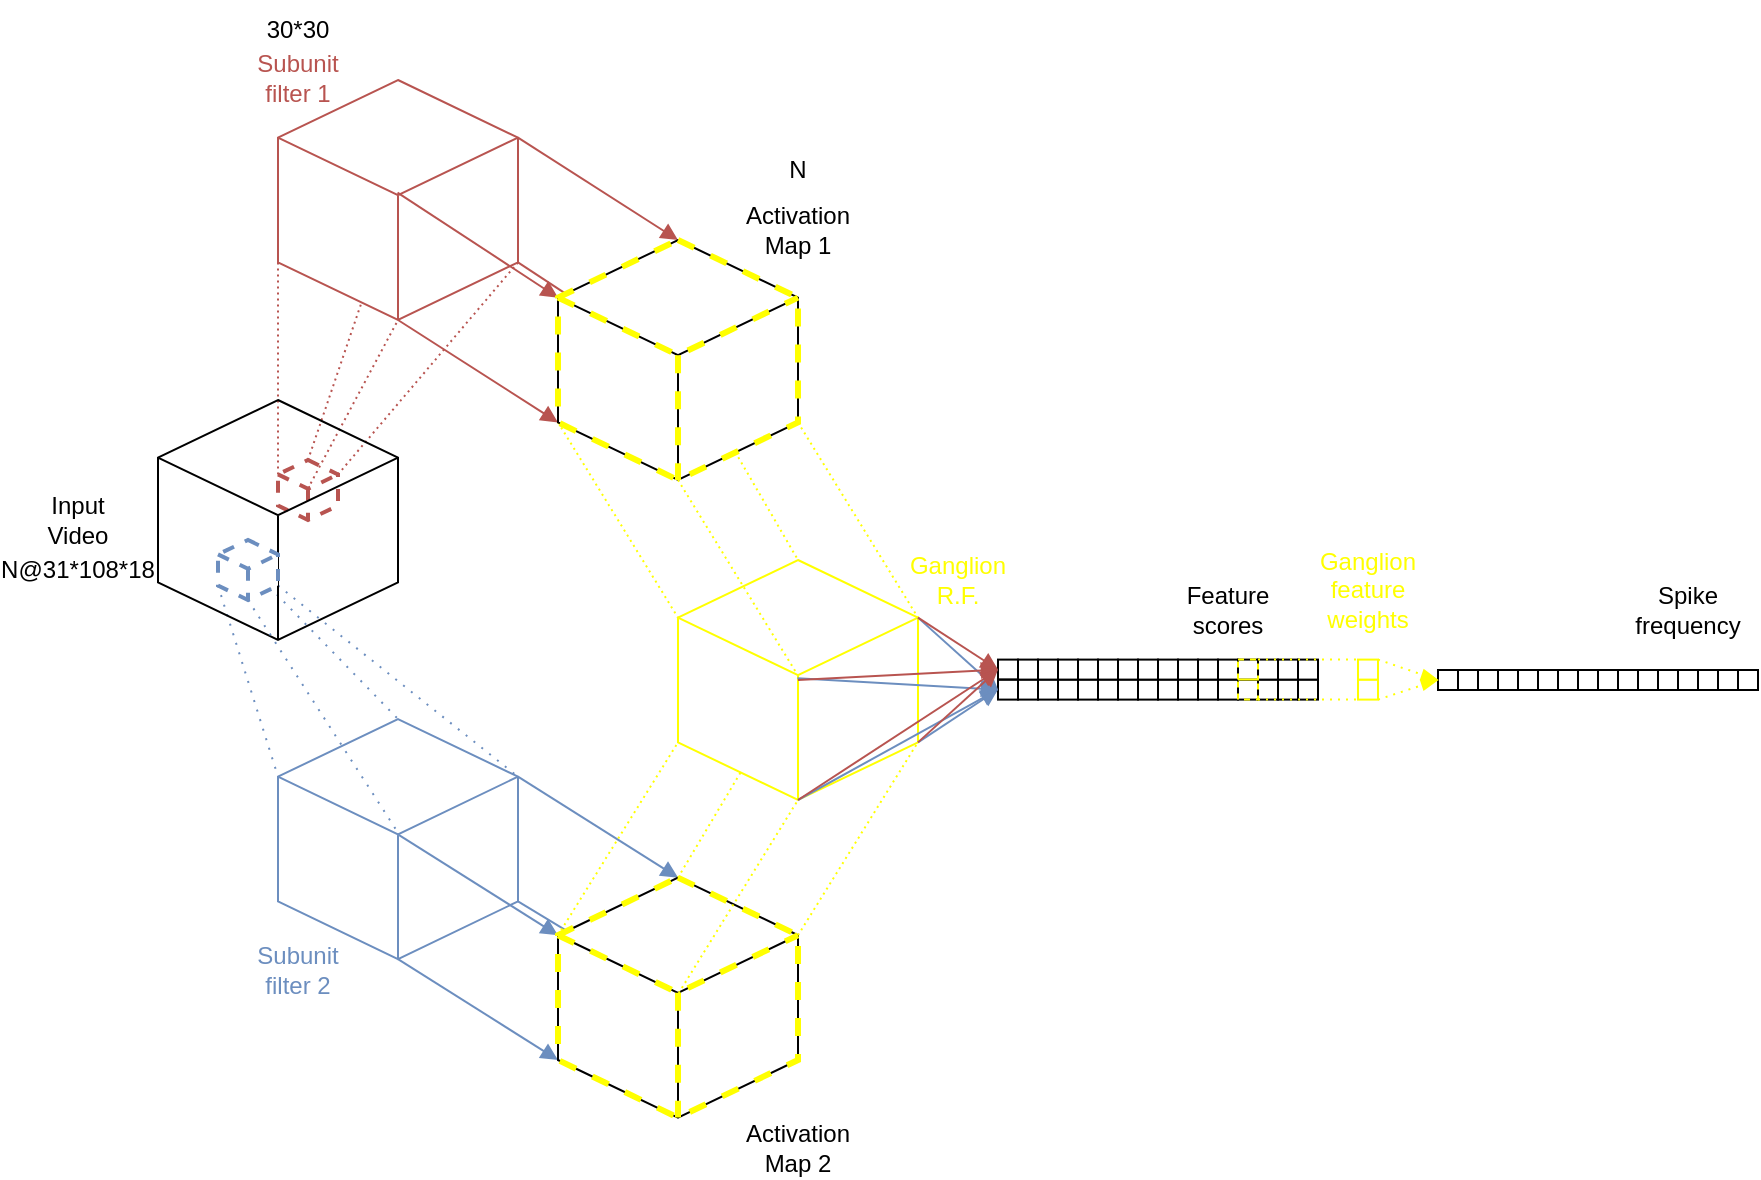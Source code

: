 <mxfile version="21.7.2" type="device">
  <diagram name="Page-1" id="P9_h08XneMgwSpBfJz6g">
    <mxGraphModel dx="650" dy="357" grid="1" gridSize="10" guides="1" tooltips="1" connect="1" arrows="1" fold="1" page="1" pageScale="2" pageWidth="850" pageHeight="1100" math="0" shadow="0">
      <root>
        <mxCell id="0" />
        <mxCell id="1" parent="0" />
        <mxCell id="sGS4nasx2kBWRTP7ISPX-44" style="rounded=0;orthogonalLoop=1;jettySize=auto;html=1;entryX=0;entryY=0;entryDx=0;entryDy=28.809;entryPerimeter=0;endArrow=none;endFill=0;dashed=1;dashPattern=1 4;fillColor=#dae8fc;strokeColor=#6c8ebf;exitX=0;exitY=0;exitDx=0;exitDy=22.798;exitPerimeter=0;" edge="1" parent="1" source="llZTtqRXWTdCPuyKn7po-6" target="llZTtqRXWTdCPuyKn7po-7">
          <mxGeometry relative="1" as="geometry">
            <mxPoint x="90" y="530" as="sourcePoint" />
          </mxGeometry>
        </mxCell>
        <mxCell id="sGS4nasx2kBWRTP7ISPX-45" style="rounded=0;orthogonalLoop=1;jettySize=auto;html=1;entryX=0;entryY=0;entryDx=120;entryDy=28.809;entryPerimeter=0;exitX=0;exitY=0;exitDx=30.0;exitDy=22.798;exitPerimeter=0;endArrow=none;endFill=0;dashed=1;dashPattern=1 4;fillColor=#dae8fc;strokeColor=#6c8ebf;" edge="1" parent="1" source="llZTtqRXWTdCPuyKn7po-6" target="llZTtqRXWTdCPuyKn7po-7">
          <mxGeometry relative="1" as="geometry">
            <mxPoint x="135" y="450" as="sourcePoint" />
            <mxPoint x="260" y="516" as="targetPoint" />
          </mxGeometry>
        </mxCell>
        <mxCell id="sGS4nasx2kBWRTP7ISPX-46" style="rounded=0;orthogonalLoop=1;jettySize=auto;html=1;entryX=0.5;entryY=0;entryDx=0;entryDy=0;entryPerimeter=0;exitX=0.516;exitY=0.431;exitDx=0;exitDy=0;exitPerimeter=0;endArrow=none;endFill=0;dashed=1;dashPattern=1 4;fillColor=#dae8fc;strokeColor=#6c8ebf;" edge="1" parent="1" source="llZTtqRXWTdCPuyKn7po-6" target="llZTtqRXWTdCPuyKn7po-7">
          <mxGeometry relative="1" as="geometry">
            <mxPoint x="130" y="450" as="sourcePoint" />
            <mxPoint x="210" y="490" as="targetPoint" />
          </mxGeometry>
        </mxCell>
        <mxCell id="sGS4nasx2kBWRTP7ISPX-39" style="rounded=0;orthogonalLoop=1;jettySize=auto;html=1;entryX=0.501;entryY=0.477;entryDx=0;entryDy=0;entryPerimeter=0;exitX=0.5;exitY=0;exitDx=0;exitDy=0;exitPerimeter=0;strokeColor=#b85450;shadow=0;endArrow=none;endFill=0;strokeWidth=1;fillColor=#f8cecc;dashed=1;dashPattern=1 2;" edge="1" parent="1" source="llZTtqRXWTdCPuyKn7po-4" target="llZTtqRXWTdCPuyKn7po-5">
          <mxGeometry relative="1" as="geometry" />
        </mxCell>
        <mxCell id="llZTtqRXWTdCPuyKn7po-4" value="" style="html=1;whiteSpace=wrap;shape=isoCube2;backgroundOutline=1;isoAngle=15;fillColor=none;strokeColor=#b85450;dashed=1;strokeWidth=2;" parent="1" vertex="1">
          <mxGeometry x="140" y="390" width="30" height="30" as="geometry" />
        </mxCell>
        <mxCell id="sGS4nasx2kBWRTP7ISPX-41" style="rounded=0;orthogonalLoop=1;jettySize=auto;html=1;entryX=0;entryY=0;entryDx=120;entryDy=91.191;entryPerimeter=0;exitX=0;exitY=0;exitDx=30;exitDy=7.202;exitPerimeter=0;strokeColor=#b85450;shadow=0;endArrow=none;endFill=0;strokeWidth=1;fillColor=#f8cecc;dashed=1;dashPattern=1 2;" edge="1" parent="1" source="llZTtqRXWTdCPuyKn7po-4" target="llZTtqRXWTdCPuyKn7po-5">
          <mxGeometry relative="1" as="geometry">
            <mxPoint x="230" y="400" as="sourcePoint" />
            <mxPoint x="410" y="327" as="targetPoint" />
          </mxGeometry>
        </mxCell>
        <mxCell id="sGS4nasx2kBWRTP7ISPX-42" style="rounded=0;orthogonalLoop=1;jettySize=auto;html=1;strokeColor=#b85450;shadow=0;endArrow=none;endFill=0;strokeWidth=1;fillColor=#f8cecc;dashed=1;dashPattern=1 2;entryX=0;entryY=0;entryDx=0;entryDy=91.191;entryPerimeter=0;exitX=0;exitY=0;exitDx=0;exitDy=7.202;exitPerimeter=0;" edge="1" parent="1" source="llZTtqRXWTdCPuyKn7po-4" target="llZTtqRXWTdCPuyKn7po-5">
          <mxGeometry relative="1" as="geometry">
            <mxPoint x="215" y="420" as="sourcePoint" />
            <mxPoint x="220" y="270" as="targetPoint" />
          </mxGeometry>
        </mxCell>
        <mxCell id="sGS4nasx2kBWRTP7ISPX-43" style="rounded=0;orthogonalLoop=1;jettySize=auto;html=1;entryX=0.5;entryY=1;entryDx=0;entryDy=0;entryPerimeter=0;strokeColor=#b85450;shadow=0;endArrow=none;endFill=0;exitX=0.497;exitY=0.479;exitDx=0;exitDy=0;exitPerimeter=0;strokeWidth=1;fillColor=#f8cecc;dashed=1;dashPattern=1 2;" edge="1" parent="1" source="llZTtqRXWTdCPuyKn7po-4" target="llZTtqRXWTdCPuyKn7po-5">
          <mxGeometry relative="1" as="geometry">
            <mxPoint x="225" y="410" as="sourcePoint" />
            <mxPoint x="370" y="390" as="targetPoint" />
          </mxGeometry>
        </mxCell>
        <mxCell id="llZTtqRXWTdCPuyKn7po-5" value="" style="html=1;whiteSpace=wrap;shape=isoCube2;backgroundOutline=1;isoAngle=15;fillColor=default;strokeColor=#B85450;" parent="1" vertex="1">
          <mxGeometry x="140" y="200" width="120" height="120" as="geometry" />
        </mxCell>
        <mxCell id="llZTtqRXWTdCPuyKn7po-7" value="" style="html=1;whiteSpace=wrap;shape=isoCube2;backgroundOutline=1;isoAngle=15;fillColor=default;strokeColor=#6C8EBF;" parent="1" vertex="1">
          <mxGeometry x="140" y="519.52" width="120" height="120" as="geometry" />
        </mxCell>
        <mxCell id="sGS4nasx2kBWRTP7ISPX-48" style="rounded=0;orthogonalLoop=1;jettySize=auto;html=1;entryX=0;entryY=0;entryDx=0;entryDy=91.191;entryPerimeter=0;exitX=0.5;exitY=1;exitDx=0;exitDy=0;exitPerimeter=0;strokeColor=#b85450;shadow=0;endArrow=block;endFill=1;strokeWidth=1;fillColor=#f8cecc;" edge="1" parent="1" source="llZTtqRXWTdCPuyKn7po-5" target="llZTtqRXWTdCPuyKn7po-8">
          <mxGeometry relative="1" as="geometry">
            <mxPoint x="240" y="403" as="sourcePoint" />
            <mxPoint x="371" y="321" as="targetPoint" />
          </mxGeometry>
        </mxCell>
        <mxCell id="sGS4nasx2kBWRTP7ISPX-49" style="rounded=0;orthogonalLoop=1;jettySize=auto;html=1;entryX=0.499;entryY=0.53;entryDx=0;entryDy=0;entryPerimeter=0;exitX=0;exitY=0;exitDx=120;exitDy=91.191;exitPerimeter=0;strokeColor=#b85450;shadow=0;endArrow=block;endFill=1;strokeWidth=1;fillColor=#f8cecc;" edge="1" parent="1" source="llZTtqRXWTdCPuyKn7po-5" target="llZTtqRXWTdCPuyKn7po-8">
          <mxGeometry relative="1" as="geometry">
            <mxPoint x="370" y="360" as="sourcePoint" />
            <mxPoint x="440" y="396" as="targetPoint" />
          </mxGeometry>
        </mxCell>
        <mxCell id="sGS4nasx2kBWRTP7ISPX-50" style="rounded=0;orthogonalLoop=1;jettySize=auto;html=1;entryX=0;entryY=0;entryDx=0;entryDy=28.809;entryPerimeter=0;exitX=0.498;exitY=0.469;exitDx=0;exitDy=0;exitPerimeter=0;strokeColor=#b85450;shadow=0;endArrow=block;endFill=1;strokeWidth=1;fillColor=#f8cecc;" edge="1" parent="1" source="llZTtqRXWTdCPuyKn7po-5" target="llZTtqRXWTdCPuyKn7po-8">
          <mxGeometry relative="1" as="geometry">
            <mxPoint x="370" y="360" as="sourcePoint" />
            <mxPoint x="440" y="396" as="targetPoint" />
          </mxGeometry>
        </mxCell>
        <mxCell id="sGS4nasx2kBWRTP7ISPX-51" style="rounded=0;orthogonalLoop=1;jettySize=auto;html=1;entryX=0.5;entryY=0;entryDx=0;entryDy=0;entryPerimeter=0;exitX=0;exitY=0;exitDx=120;exitDy=28.809;exitPerimeter=0;strokeColor=#b85450;shadow=0;endArrow=block;endFill=1;strokeWidth=1;fillColor=#f8cecc;" edge="1" parent="1" source="llZTtqRXWTdCPuyKn7po-5" target="llZTtqRXWTdCPuyKn7po-8">
          <mxGeometry relative="1" as="geometry">
            <mxPoint x="370" y="307" as="sourcePoint" />
            <mxPoint x="440" y="344" as="targetPoint" />
          </mxGeometry>
        </mxCell>
        <mxCell id="sGS4nasx2kBWRTP7ISPX-52" style="rounded=0;orthogonalLoop=1;jettySize=auto;html=1;entryX=0;entryY=0;entryDx=0;entryDy=91.191;entryPerimeter=0;exitX=0.5;exitY=1;exitDx=0;exitDy=0;exitPerimeter=0;strokeColor=#6c8ebf;shadow=0;endArrow=block;endFill=1;strokeWidth=1;fillColor=#dae8fc;" edge="1" parent="1" source="llZTtqRXWTdCPuyKn7po-7" target="llZTtqRXWTdCPuyKn7po-9">
          <mxGeometry relative="1" as="geometry">
            <mxPoint x="360" y="536" as="sourcePoint" />
            <mxPoint x="430" y="572" as="targetPoint" />
          </mxGeometry>
        </mxCell>
        <mxCell id="sGS4nasx2kBWRTP7ISPX-53" style="rounded=0;orthogonalLoop=1;jettySize=auto;html=1;exitX=0;exitY=0;exitDx=120;exitDy=91.191;exitPerimeter=0;strokeColor=#6c8ebf;shadow=0;endArrow=block;endFill=1;strokeWidth=1;fillColor=#dae8fc;entryX=0.513;entryY=0.51;entryDx=0;entryDy=0;entryPerimeter=0;" edge="1" parent="1" source="llZTtqRXWTdCPuyKn7po-7" target="llZTtqRXWTdCPuyKn7po-9">
          <mxGeometry relative="1" as="geometry">
            <mxPoint x="410" y="512" as="sourcePoint" />
            <mxPoint x="480" y="560" as="targetPoint" />
          </mxGeometry>
        </mxCell>
        <mxCell id="sGS4nasx2kBWRTP7ISPX-54" style="rounded=0;orthogonalLoop=1;jettySize=auto;html=1;entryX=0;entryY=0;entryDx=0;entryDy=28.809;entryPerimeter=0;exitX=0.503;exitY=0.483;exitDx=0;exitDy=0;exitPerimeter=0;strokeColor=#6c8ebf;shadow=0;endArrow=block;endFill=1;strokeWidth=1;fillColor=#dae8fc;" edge="1" parent="1" source="llZTtqRXWTdCPuyKn7po-7" target="llZTtqRXWTdCPuyKn7po-9">
          <mxGeometry relative="1" as="geometry">
            <mxPoint x="360" y="483" as="sourcePoint" />
            <mxPoint x="430" y="520" as="targetPoint" />
          </mxGeometry>
        </mxCell>
        <mxCell id="sGS4nasx2kBWRTP7ISPX-55" style="rounded=0;orthogonalLoop=1;jettySize=auto;html=1;entryX=0.5;entryY=0;entryDx=0;entryDy=0;entryPerimeter=0;exitX=0;exitY=0;exitDx=120;exitDy=28.809;exitPerimeter=0;strokeColor=#6c8ebf;shadow=0;endArrow=block;endFill=1;strokeWidth=1;fillColor=#dae8fc;" edge="1" parent="1" source="llZTtqRXWTdCPuyKn7po-7" target="llZTtqRXWTdCPuyKn7po-9">
          <mxGeometry relative="1" as="geometry">
            <mxPoint x="410" y="460" as="sourcePoint" />
            <mxPoint x="480" y="496" as="targetPoint" />
          </mxGeometry>
        </mxCell>
        <mxCell id="llZTtqRXWTdCPuyKn7po-9" value="" style="html=1;whiteSpace=wrap;shape=isoCube2;backgroundOutline=1;isoAngle=15;fillColor=default;" parent="1" vertex="1">
          <mxGeometry x="280" y="598.81" width="120" height="120" as="geometry" />
        </mxCell>
        <mxCell id="sGS4nasx2kBWRTP7ISPX-57" value="" style="html=1;whiteSpace=wrap;shape=isoCube2;backgroundOutline=1;isoAngle=15;fillColor=none;strokeColor=#FFFF00;dashed=1;strokeWidth=3;" vertex="1" parent="1">
          <mxGeometry x="280" y="598.81" width="120" height="120" as="geometry" />
        </mxCell>
        <mxCell id="sGS4nasx2kBWRTP7ISPX-58" style="rounded=0;orthogonalLoop=1;jettySize=auto;html=1;entryX=0.5;entryY=0.483;entryDx=0;entryDy=0;entryPerimeter=0;exitX=0.5;exitY=0;exitDx=0;exitDy=0;exitPerimeter=0;strokeColor=#FFFF00;shadow=0;endArrow=none;endFill=0;strokeWidth=1;fillColor=#fff2cc;dashed=1;dashPattern=1 2;" edge="1" parent="1" source="sGS4nasx2kBWRTP7ISPX-57" target="llZTtqRXWTdCPuyKn7po-10">
          <mxGeometry relative="1" as="geometry">
            <mxPoint x="570" y="586" as="sourcePoint" />
            <mxPoint x="640" y="632" as="targetPoint" />
          </mxGeometry>
        </mxCell>
        <mxCell id="sGS4nasx2kBWRTP7ISPX-59" style="rounded=0;orthogonalLoop=1;jettySize=auto;html=1;exitX=0;exitY=0;exitDx=120;exitDy=28.809;exitPerimeter=0;strokeColor=#FFFF00;shadow=0;endArrow=none;endFill=0;strokeWidth=1;fillColor=#fff2cc;dashed=1;dashPattern=1 2;entryX=1.006;entryY=0.749;entryDx=0;entryDy=0;entryPerimeter=0;" edge="1" parent="1" source="sGS4nasx2kBWRTP7ISPX-57" target="llZTtqRXWTdCPuyKn7po-10">
          <mxGeometry relative="1" as="geometry">
            <mxPoint x="620" y="562" as="sourcePoint" />
            <mxPoint x="690" y="606" as="targetPoint" />
          </mxGeometry>
        </mxCell>
        <mxCell id="sGS4nasx2kBWRTP7ISPX-60" style="rounded=0;orthogonalLoop=1;jettySize=auto;html=1;entryX=0.5;entryY=1;entryDx=0;entryDy=0;entryPerimeter=0;exitX=0.503;exitY=0.481;exitDx=0;exitDy=0;exitPerimeter=0;strokeColor=#FFFF00;shadow=0;endArrow=none;endFill=0;strokeWidth=1;fillColor=#fff2cc;dashed=1;dashPattern=1 2;" edge="1" parent="1" source="sGS4nasx2kBWRTP7ISPX-57" target="llZTtqRXWTdCPuyKn7po-10">
          <mxGeometry relative="1" as="geometry">
            <mxPoint x="570" y="534" as="sourcePoint" />
            <mxPoint x="640" y="580" as="targetPoint" />
          </mxGeometry>
        </mxCell>
        <mxCell id="sGS4nasx2kBWRTP7ISPX-61" style="rounded=0;orthogonalLoop=1;jettySize=auto;html=1;entryX=0;entryY=0;entryDx=0;entryDy=91.191;entryPerimeter=0;exitX=0;exitY=0;exitDx=0;exitDy=28.809;exitPerimeter=0;strokeColor=#FFFF00;shadow=0;endArrow=none;endFill=0;strokeWidth=1;fillColor=#fff2cc;dashed=1;dashPattern=1 2;" edge="1" parent="1" source="sGS4nasx2kBWRTP7ISPX-57" target="llZTtqRXWTdCPuyKn7po-10">
          <mxGeometry relative="1" as="geometry">
            <mxPoint x="530" y="548.33" as="sourcePoint" />
            <mxPoint x="340" y="570.001" as="targetPoint" />
          </mxGeometry>
        </mxCell>
        <mxCell id="sGS4nasx2kBWRTP7ISPX-63" style="rounded=0;orthogonalLoop=1;jettySize=auto;html=1;exitX=0;exitY=0;exitDx=0;exitDy=91.191;exitPerimeter=0;strokeColor=#FFFF00;shadow=0;endArrow=none;endFill=0;strokeWidth=1;fillColor=#fff2cc;dashed=1;dashPattern=1 2;entryX=0;entryY=0;entryDx=0;entryDy=28.809;entryPerimeter=0;" edge="1" parent="1" source="sGS4nasx2kBWRTP7ISPX-56" target="llZTtqRXWTdCPuyKn7po-10">
          <mxGeometry relative="1" as="geometry">
            <mxPoint x="490" y="574" as="sourcePoint" />
            <mxPoint x="610" y="530" as="targetPoint" />
          </mxGeometry>
        </mxCell>
        <mxCell id="sGS4nasx2kBWRTP7ISPX-69" style="rounded=0;orthogonalLoop=1;jettySize=auto;html=1;exitX=0.5;exitY=0.473;exitDx=0;exitDy=0;exitPerimeter=0;strokeColor=#FFFF00;shadow=0;endArrow=none;endFill=0;strokeWidth=1;fillColor=#fff2cc;dashed=1;dashPattern=1 2;entryX=0.5;entryY=0;entryDx=0;entryDy=0;entryPerimeter=0;" edge="1" parent="1" source="sGS4nasx2kBWRTP7ISPX-56" target="llZTtqRXWTdCPuyKn7po-10">
          <mxGeometry relative="1" as="geometry">
            <mxPoint x="350" y="318" as="sourcePoint" />
            <mxPoint x="400" y="400" as="targetPoint" />
          </mxGeometry>
        </mxCell>
        <mxCell id="sGS4nasx2kBWRTP7ISPX-70" style="rounded=0;orthogonalLoop=1;jettySize=auto;html=1;exitX=0;exitY=0;exitDx=120;exitDy=91.191;exitPerimeter=0;strokeColor=#FFFF00;shadow=0;endArrow=none;endFill=0;strokeWidth=1;fillColor=#fff2cc;dashed=1;dashPattern=1 2;entryX=0;entryY=0;entryDx=120.0;entryDy=28.809;entryPerimeter=0;" edge="1" parent="1" source="sGS4nasx2kBWRTP7ISPX-56" target="llZTtqRXWTdCPuyKn7po-10">
          <mxGeometry relative="1" as="geometry">
            <mxPoint x="480" y="334" as="sourcePoint" />
            <mxPoint x="610" y="530" as="targetPoint" />
            <Array as="points" />
          </mxGeometry>
        </mxCell>
        <mxCell id="sGS4nasx2kBWRTP7ISPX-79" value="" style="whiteSpace=wrap;html=1;aspect=fixed;fillColor=none;" vertex="1" parent="1">
          <mxGeometry x="500" y="499.8" width="10" height="10" as="geometry" />
        </mxCell>
        <mxCell id="sGS4nasx2kBWRTP7ISPX-80" value="" style="whiteSpace=wrap;html=1;aspect=fixed;" vertex="1" parent="1">
          <mxGeometry x="510" y="499.8" width="10" height="10" as="geometry" />
        </mxCell>
        <mxCell id="sGS4nasx2kBWRTP7ISPX-81" value="" style="whiteSpace=wrap;html=1;aspect=fixed;" vertex="1" parent="1">
          <mxGeometry x="520" y="499.8" width="10" height="10" as="geometry" />
        </mxCell>
        <mxCell id="sGS4nasx2kBWRTP7ISPX-82" value="" style="whiteSpace=wrap;html=1;aspect=fixed;" vertex="1" parent="1">
          <mxGeometry x="530" y="499.8" width="10" height="10" as="geometry" />
        </mxCell>
        <mxCell id="sGS4nasx2kBWRTP7ISPX-83" value="" style="whiteSpace=wrap;html=1;aspect=fixed;" vertex="1" parent="1">
          <mxGeometry x="540" y="499.8" width="10" height="10" as="geometry" />
        </mxCell>
        <mxCell id="sGS4nasx2kBWRTP7ISPX-84" value="" style="whiteSpace=wrap;html=1;aspect=fixed;" vertex="1" parent="1">
          <mxGeometry x="550" y="499.8" width="10" height="10" as="geometry" />
        </mxCell>
        <mxCell id="sGS4nasx2kBWRTP7ISPX-85" value="" style="whiteSpace=wrap;html=1;aspect=fixed;" vertex="1" parent="1">
          <mxGeometry x="560" y="499.8" width="10" height="10" as="geometry" />
        </mxCell>
        <mxCell id="sGS4nasx2kBWRTP7ISPX-86" value="" style="whiteSpace=wrap;html=1;aspect=fixed;" vertex="1" parent="1">
          <mxGeometry x="570" y="499.8" width="10" height="10" as="geometry" />
        </mxCell>
        <mxCell id="sGS4nasx2kBWRTP7ISPX-87" value="" style="whiteSpace=wrap;html=1;aspect=fixed;" vertex="1" parent="1">
          <mxGeometry x="580" y="499.8" width="10" height="10" as="geometry" />
        </mxCell>
        <mxCell id="sGS4nasx2kBWRTP7ISPX-88" value="" style="whiteSpace=wrap;html=1;aspect=fixed;" vertex="1" parent="1">
          <mxGeometry x="590" y="499.8" width="10" height="10" as="geometry" />
        </mxCell>
        <mxCell id="sGS4nasx2kBWRTP7ISPX-89" value="" style="whiteSpace=wrap;html=1;aspect=fixed;" vertex="1" parent="1">
          <mxGeometry x="600" y="499.8" width="10" height="10" as="geometry" />
        </mxCell>
        <mxCell id="sGS4nasx2kBWRTP7ISPX-90" value="" style="whiteSpace=wrap;html=1;aspect=fixed;" vertex="1" parent="1">
          <mxGeometry x="610" y="499.8" width="10" height="10" as="geometry" />
        </mxCell>
        <mxCell id="sGS4nasx2kBWRTP7ISPX-91" value="" style="whiteSpace=wrap;html=1;aspect=fixed;" vertex="1" parent="1">
          <mxGeometry x="620" y="499.8" width="10" height="10" as="geometry" />
        </mxCell>
        <mxCell id="sGS4nasx2kBWRTP7ISPX-92" value="" style="whiteSpace=wrap;html=1;aspect=fixed;" vertex="1" parent="1">
          <mxGeometry x="630" y="499.8" width="10" height="10" as="geometry" />
        </mxCell>
        <mxCell id="sGS4nasx2kBWRTP7ISPX-93" value="" style="whiteSpace=wrap;html=1;aspect=fixed;" vertex="1" parent="1">
          <mxGeometry x="640" y="499.8" width="10" height="10" as="geometry" />
        </mxCell>
        <mxCell id="sGS4nasx2kBWRTP7ISPX-94" value="" style="whiteSpace=wrap;html=1;aspect=fixed;" vertex="1" parent="1">
          <mxGeometry x="650" y="499.8" width="10" height="10" as="geometry" />
        </mxCell>
        <mxCell id="sGS4nasx2kBWRTP7ISPX-95" value="" style="whiteSpace=wrap;html=1;aspect=fixed;fillColor=none;" vertex="1" parent="1">
          <mxGeometry x="500" y="489.8" width="10" height="10" as="geometry" />
        </mxCell>
        <mxCell id="sGS4nasx2kBWRTP7ISPX-96" value="" style="whiteSpace=wrap;html=1;aspect=fixed;" vertex="1" parent="1">
          <mxGeometry x="510" y="489.8" width="10" height="10" as="geometry" />
        </mxCell>
        <mxCell id="sGS4nasx2kBWRTP7ISPX-97" value="" style="whiteSpace=wrap;html=1;aspect=fixed;" vertex="1" parent="1">
          <mxGeometry x="520" y="489.8" width="10" height="10" as="geometry" />
        </mxCell>
        <mxCell id="sGS4nasx2kBWRTP7ISPX-98" value="" style="whiteSpace=wrap;html=1;aspect=fixed;" vertex="1" parent="1">
          <mxGeometry x="530" y="489.8" width="10" height="10" as="geometry" />
        </mxCell>
        <mxCell id="sGS4nasx2kBWRTP7ISPX-99" value="" style="whiteSpace=wrap;html=1;aspect=fixed;" vertex="1" parent="1">
          <mxGeometry x="540" y="489.8" width="10" height="10" as="geometry" />
        </mxCell>
        <mxCell id="sGS4nasx2kBWRTP7ISPX-100" value="" style="whiteSpace=wrap;html=1;aspect=fixed;" vertex="1" parent="1">
          <mxGeometry x="550" y="489.8" width="10" height="10" as="geometry" />
        </mxCell>
        <mxCell id="sGS4nasx2kBWRTP7ISPX-101" value="" style="whiteSpace=wrap;html=1;aspect=fixed;" vertex="1" parent="1">
          <mxGeometry x="560" y="489.8" width="10" height="10" as="geometry" />
        </mxCell>
        <mxCell id="sGS4nasx2kBWRTP7ISPX-102" value="" style="whiteSpace=wrap;html=1;aspect=fixed;" vertex="1" parent="1">
          <mxGeometry x="570" y="489.8" width="10" height="10" as="geometry" />
        </mxCell>
        <mxCell id="sGS4nasx2kBWRTP7ISPX-103" value="" style="whiteSpace=wrap;html=1;aspect=fixed;" vertex="1" parent="1">
          <mxGeometry x="580" y="489.8" width="10" height="10" as="geometry" />
        </mxCell>
        <mxCell id="sGS4nasx2kBWRTP7ISPX-104" value="" style="whiteSpace=wrap;html=1;aspect=fixed;" vertex="1" parent="1">
          <mxGeometry x="590" y="489.8" width="10" height="10" as="geometry" />
        </mxCell>
        <mxCell id="sGS4nasx2kBWRTP7ISPX-105" value="" style="whiteSpace=wrap;html=1;aspect=fixed;" vertex="1" parent="1">
          <mxGeometry x="600" y="489.8" width="10" height="10" as="geometry" />
        </mxCell>
        <mxCell id="sGS4nasx2kBWRTP7ISPX-106" value="" style="whiteSpace=wrap;html=1;aspect=fixed;" vertex="1" parent="1">
          <mxGeometry x="610" y="489.8" width="10" height="10" as="geometry" />
        </mxCell>
        <mxCell id="sGS4nasx2kBWRTP7ISPX-107" value="" style="whiteSpace=wrap;html=1;aspect=fixed;" vertex="1" parent="1">
          <mxGeometry x="620" y="489.8" width="10" height="10" as="geometry" />
        </mxCell>
        <mxCell id="sGS4nasx2kBWRTP7ISPX-108" value="" style="whiteSpace=wrap;html=1;aspect=fixed;" vertex="1" parent="1">
          <mxGeometry x="630" y="489.8" width="10" height="10" as="geometry" />
        </mxCell>
        <mxCell id="sGS4nasx2kBWRTP7ISPX-109" value="" style="whiteSpace=wrap;html=1;aspect=fixed;" vertex="1" parent="1">
          <mxGeometry x="640" y="489.8" width="10" height="10" as="geometry" />
        </mxCell>
        <mxCell id="sGS4nasx2kBWRTP7ISPX-110" value="" style="whiteSpace=wrap;html=1;aspect=fixed;" vertex="1" parent="1">
          <mxGeometry x="650" y="489.8" width="10" height="10" as="geometry" />
        </mxCell>
        <mxCell id="sGS4nasx2kBWRTP7ISPX-136" style="edgeStyle=orthogonalEdgeStyle;rounded=0;orthogonalLoop=1;jettySize=auto;html=1;exitX=0.5;exitY=0;exitDx=0;exitDy=0;entryX=0.5;entryY=1;entryDx=0;entryDy=0;" edge="1" parent="1" source="sGS4nasx2kBWRTP7ISPX-111" target="sGS4nasx2kBWRTP7ISPX-112">
          <mxGeometry relative="1" as="geometry" />
        </mxCell>
        <mxCell id="sGS4nasx2kBWRTP7ISPX-111" value="" style="whiteSpace=wrap;html=1;aspect=fixed;fillColor=#FFFFFF;strokeColor=#FFFF00;" vertex="1" parent="1">
          <mxGeometry x="680" y="499.8" width="10" height="10" as="geometry" />
        </mxCell>
        <mxCell id="sGS4nasx2kBWRTP7ISPX-112" value="" style="whiteSpace=wrap;html=1;aspect=fixed;fillColor=#FFFFFF;strokeColor=#FFFF00;" vertex="1" parent="1">
          <mxGeometry x="680" y="489.8" width="10" height="10" as="geometry" />
        </mxCell>
        <mxCell id="sGS4nasx2kBWRTP7ISPX-113" value="" style="whiteSpace=wrap;html=1;aspect=fixed;fillColor=none;strokeColor=#FFFF00;dashed=1;" vertex="1" parent="1">
          <mxGeometry x="620" y="499.8" width="10" height="10" as="geometry" />
        </mxCell>
        <mxCell id="sGS4nasx2kBWRTP7ISPX-114" value="" style="whiteSpace=wrap;html=1;aspect=fixed;fillColor=none;strokeColor=#FFFF00;dashed=1;" vertex="1" parent="1">
          <mxGeometry x="620" y="489.8" width="10" height="10" as="geometry" />
        </mxCell>
        <mxCell id="sGS4nasx2kBWRTP7ISPX-115" value="" style="endArrow=none;dashed=1;html=1;dashPattern=1 3;strokeWidth=1;rounded=0;exitX=1;exitY=1;exitDx=0;exitDy=0;entryX=0;entryY=1;entryDx=0;entryDy=0;fillColor=#fff2cc;strokeColor=#FFFF00;" edge="1" parent="1" source="sGS4nasx2kBWRTP7ISPX-113" target="sGS4nasx2kBWRTP7ISPX-111">
          <mxGeometry width="50" height="50" relative="1" as="geometry">
            <mxPoint x="580" y="539.8" as="sourcePoint" />
            <mxPoint x="630" y="489.8" as="targetPoint" />
          </mxGeometry>
        </mxCell>
        <mxCell id="sGS4nasx2kBWRTP7ISPX-116" value="" style="endArrow=none;dashed=1;html=1;dashPattern=1 3;strokeWidth=1;rounded=0;exitX=0;exitY=0;exitDx=0;exitDy=0;entryX=0;entryY=0;entryDx=0;entryDy=0;fillColor=#fff2cc;strokeColor=#FFFF00;" edge="1" parent="1" source="sGS4nasx2kBWRTP7ISPX-108" target="sGS4nasx2kBWRTP7ISPX-112">
          <mxGeometry width="50" height="50" relative="1" as="geometry">
            <mxPoint x="640" y="519.8" as="sourcePoint" />
            <mxPoint x="710" y="519.8" as="targetPoint" />
          </mxGeometry>
        </mxCell>
        <mxCell id="sGS4nasx2kBWRTP7ISPX-117" value="" style="whiteSpace=wrap;html=1;aspect=fixed;" vertex="1" parent="1">
          <mxGeometry x="720" y="495" width="10" height="10" as="geometry" />
        </mxCell>
        <mxCell id="sGS4nasx2kBWRTP7ISPX-118" value="" style="whiteSpace=wrap;html=1;aspect=fixed;" vertex="1" parent="1">
          <mxGeometry x="730" y="495" width="10" height="10" as="geometry" />
        </mxCell>
        <mxCell id="sGS4nasx2kBWRTP7ISPX-119" value="" style="whiteSpace=wrap;html=1;aspect=fixed;" vertex="1" parent="1">
          <mxGeometry x="740" y="495" width="10" height="10" as="geometry" />
        </mxCell>
        <mxCell id="sGS4nasx2kBWRTP7ISPX-120" value="" style="whiteSpace=wrap;html=1;aspect=fixed;" vertex="1" parent="1">
          <mxGeometry x="750" y="495" width="10" height="10" as="geometry" />
        </mxCell>
        <mxCell id="sGS4nasx2kBWRTP7ISPX-121" value="" style="whiteSpace=wrap;html=1;aspect=fixed;" vertex="1" parent="1">
          <mxGeometry x="760" y="495" width="10" height="10" as="geometry" />
        </mxCell>
        <mxCell id="sGS4nasx2kBWRTP7ISPX-122" value="" style="whiteSpace=wrap;html=1;aspect=fixed;" vertex="1" parent="1">
          <mxGeometry x="770" y="495" width="10" height="10" as="geometry" />
        </mxCell>
        <mxCell id="sGS4nasx2kBWRTP7ISPX-123" value="" style="whiteSpace=wrap;html=1;aspect=fixed;" vertex="1" parent="1">
          <mxGeometry x="780" y="495" width="10" height="10" as="geometry" />
        </mxCell>
        <mxCell id="sGS4nasx2kBWRTP7ISPX-124" value="" style="whiteSpace=wrap;html=1;aspect=fixed;" vertex="1" parent="1">
          <mxGeometry x="790" y="495" width="10" height="10" as="geometry" />
        </mxCell>
        <mxCell id="sGS4nasx2kBWRTP7ISPX-125" value="" style="whiteSpace=wrap;html=1;aspect=fixed;" vertex="1" parent="1">
          <mxGeometry x="800" y="495" width="10" height="10" as="geometry" />
        </mxCell>
        <mxCell id="sGS4nasx2kBWRTP7ISPX-126" value="" style="whiteSpace=wrap;html=1;aspect=fixed;" vertex="1" parent="1">
          <mxGeometry x="810" y="495" width="10" height="10" as="geometry" />
        </mxCell>
        <mxCell id="sGS4nasx2kBWRTP7ISPX-127" value="" style="whiteSpace=wrap;html=1;aspect=fixed;" vertex="1" parent="1">
          <mxGeometry x="820" y="495" width="10" height="10" as="geometry" />
        </mxCell>
        <mxCell id="sGS4nasx2kBWRTP7ISPX-128" value="" style="whiteSpace=wrap;html=1;aspect=fixed;" vertex="1" parent="1">
          <mxGeometry x="830" y="495" width="10" height="10" as="geometry" />
        </mxCell>
        <mxCell id="sGS4nasx2kBWRTP7ISPX-129" value="" style="whiteSpace=wrap;html=1;aspect=fixed;" vertex="1" parent="1">
          <mxGeometry x="840" y="495" width="10" height="10" as="geometry" />
        </mxCell>
        <mxCell id="sGS4nasx2kBWRTP7ISPX-130" value="" style="whiteSpace=wrap;html=1;aspect=fixed;" vertex="1" parent="1">
          <mxGeometry x="850" y="495" width="10" height="10" as="geometry" />
        </mxCell>
        <mxCell id="sGS4nasx2kBWRTP7ISPX-131" value="" style="whiteSpace=wrap;html=1;aspect=fixed;" vertex="1" parent="1">
          <mxGeometry x="860" y="495" width="10" height="10" as="geometry" />
        </mxCell>
        <mxCell id="sGS4nasx2kBWRTP7ISPX-132" value="" style="whiteSpace=wrap;html=1;aspect=fixed;" vertex="1" parent="1">
          <mxGeometry x="870" y="495" width="10" height="10" as="geometry" />
        </mxCell>
        <mxCell id="sGS4nasx2kBWRTP7ISPX-134" value="" style="endArrow=blockThin;dashed=1;html=1;dashPattern=1 3;strokeWidth=1;rounded=0;exitX=1;exitY=0;exitDx=0;exitDy=0;entryX=0;entryY=0.5;entryDx=0;entryDy=0;fillColor=#fff2cc;strokeColor=#FFFF00;endFill=1;" edge="1" parent="1" source="sGS4nasx2kBWRTP7ISPX-112" target="sGS4nasx2kBWRTP7ISPX-117">
          <mxGeometry width="50" height="50" relative="1" as="geometry">
            <mxPoint x="630" y="499.8" as="sourcePoint" />
            <mxPoint x="700" y="499.8" as="targetPoint" />
          </mxGeometry>
        </mxCell>
        <mxCell id="sGS4nasx2kBWRTP7ISPX-135" value="" style="endArrow=blockThin;dashed=1;html=1;dashPattern=1 3;strokeWidth=1;rounded=0;exitX=1;exitY=1;exitDx=0;exitDy=0;entryX=0;entryY=0.5;entryDx=0;entryDy=0;fillColor=#fff2cc;strokeColor=#FFFF00;endFill=1;" edge="1" parent="1" source="sGS4nasx2kBWRTP7ISPX-111" target="sGS4nasx2kBWRTP7ISPX-117">
          <mxGeometry width="50" height="50" relative="1" as="geometry">
            <mxPoint x="710" y="499.8" as="sourcePoint" />
            <mxPoint x="740" y="514.8" as="targetPoint" />
          </mxGeometry>
        </mxCell>
        <mxCell id="llZTtqRXWTdCPuyKn7po-8" value="" style="html=1;whiteSpace=wrap;shape=isoCube2;backgroundOutline=1;isoAngle=15;fillColor=default;" parent="1" vertex="1">
          <mxGeometry x="280" y="280" width="120" height="120" as="geometry" />
        </mxCell>
        <mxCell id="sGS4nasx2kBWRTP7ISPX-56" value="" style="html=1;whiteSpace=wrap;shape=isoCube2;backgroundOutline=1;isoAngle=15;fillColor=none;strokeColor=#FFFF00;strokeWidth=3;dashed=1;" vertex="1" parent="1">
          <mxGeometry x="280" y="280" width="120" height="120" as="geometry" />
        </mxCell>
        <mxCell id="llZTtqRXWTdCPuyKn7po-3" value="" style="html=1;whiteSpace=wrap;shape=isoCube2;backgroundOutline=1;isoAngle=15;fillColor=none;" parent="1" vertex="1">
          <mxGeometry x="80" y="360" width="120" height="120" as="geometry" />
        </mxCell>
        <mxCell id="llZTtqRXWTdCPuyKn7po-10" value="" style="html=1;whiteSpace=wrap;shape=isoCube2;backgroundOutline=1;isoAngle=15;fillColor=#FFFFFF;strokeColor=#FFFF00;" parent="1" vertex="1">
          <mxGeometry x="340" y="440" width="120" height="120" as="geometry" />
        </mxCell>
        <mxCell id="sGS4nasx2kBWRTP7ISPX-68" style="rounded=0;orthogonalLoop=1;jettySize=auto;html=1;exitX=0.5;exitY=1;exitDx=0;exitDy=0;exitPerimeter=0;strokeColor=#FFFF00;shadow=0;endArrow=none;endFill=0;strokeWidth=1;fillColor=#fff2cc;dashed=1;dashPattern=1 2;entryX=0.496;entryY=0.475;entryDx=0;entryDy=0;entryPerimeter=0;" edge="1" parent="1" source="sGS4nasx2kBWRTP7ISPX-56" target="llZTtqRXWTdCPuyKn7po-10">
          <mxGeometry relative="1" as="geometry">
            <mxPoint x="430" y="410" as="sourcePoint" />
            <mxPoint x="560" y="606" as="targetPoint" />
            <Array as="points" />
          </mxGeometry>
        </mxCell>
        <mxCell id="sGS4nasx2kBWRTP7ISPX-47" style="rounded=0;orthogonalLoop=1;jettySize=auto;html=1;entryX=0.503;entryY=0.478;entryDx=0;entryDy=0;entryPerimeter=0;exitX=0.5;exitY=1;exitDx=0;exitDy=0;exitPerimeter=0;endArrow=none;endFill=0;dashed=1;dashPattern=1 4;fillColor=#dae8fc;strokeColor=#6c8ebf;" edge="1" parent="1" source="llZTtqRXWTdCPuyKn7po-6" target="llZTtqRXWTdCPuyKn7po-7">
          <mxGeometry relative="1" as="geometry">
            <mxPoint x="150" y="427" as="sourcePoint" />
            <mxPoint x="310" y="440" as="targetPoint" />
          </mxGeometry>
        </mxCell>
        <mxCell id="llZTtqRXWTdCPuyKn7po-6" value="" style="html=1;whiteSpace=wrap;shape=isoCube2;backgroundOutline=1;isoAngle=15;fillColor=default;strokeColor=#6c8ebf;dashed=1;strokeWidth=2;" parent="1" vertex="1">
          <mxGeometry x="110" y="430" width="30" height="30" as="geometry" />
        </mxCell>
        <mxCell id="sGS4nasx2kBWRTP7ISPX-71" style="rounded=0;orthogonalLoop=1;jettySize=auto;html=1;entryX=0;entryY=0.5;entryDx=0;entryDy=0;exitX=0.5;exitY=1;exitDx=0;exitDy=0;exitPerimeter=0;strokeColor=#6c8ebf;shadow=0;endArrow=block;endFill=1;strokeWidth=1;fillColor=#dae8fc;" edge="1" parent="1" source="llZTtqRXWTdCPuyKn7po-10" target="sGS4nasx2kBWRTP7ISPX-79">
          <mxGeometry relative="1" as="geometry">
            <mxPoint x="600" y="530" as="sourcePoint" />
            <mxPoint x="740.0" y="525" as="targetPoint" />
          </mxGeometry>
        </mxCell>
        <mxCell id="sGS4nasx2kBWRTP7ISPX-72" style="rounded=0;orthogonalLoop=1;jettySize=auto;html=1;entryX=0;entryY=0.5;entryDx=0;entryDy=0;exitX=0;exitY=0;exitDx=120;exitDy=91.191;exitPerimeter=0;strokeColor=#6c8ebf;shadow=0;endArrow=block;endFill=1;strokeWidth=1;fillColor=#dae8fc;" edge="1" parent="1" source="llZTtqRXWTdCPuyKn7po-10" target="sGS4nasx2kBWRTP7ISPX-79">
          <mxGeometry relative="1" as="geometry">
            <mxPoint x="600" y="560" as="sourcePoint" />
            <mxPoint x="720.0" y="505" as="targetPoint" />
          </mxGeometry>
        </mxCell>
        <mxCell id="sGS4nasx2kBWRTP7ISPX-73" style="rounded=0;orthogonalLoop=1;jettySize=auto;html=1;entryX=0;entryY=0.5;entryDx=0;entryDy=0;strokeColor=#6c8ebf;shadow=0;endArrow=block;endFill=1;strokeWidth=1;fillColor=#dae8fc;exitX=0.498;exitY=0.493;exitDx=0;exitDy=0;exitPerimeter=0;" edge="1" parent="1" source="llZTtqRXWTdCPuyKn7po-10" target="sGS4nasx2kBWRTP7ISPX-79">
          <mxGeometry relative="1" as="geometry">
            <mxPoint x="600" y="560" as="sourcePoint" />
            <mxPoint x="740.0" y="515" as="targetPoint" />
          </mxGeometry>
        </mxCell>
        <mxCell id="sGS4nasx2kBWRTP7ISPX-74" style="rounded=0;orthogonalLoop=1;jettySize=auto;html=1;entryX=0;entryY=0.5;entryDx=0;entryDy=0;strokeColor=#6c8ebf;shadow=0;endArrow=block;endFill=1;strokeWidth=1;fillColor=#dae8fc;exitX=0;exitY=0;exitDx=120;exitDy=28.809;exitPerimeter=0;" edge="1" parent="1" source="llZTtqRXWTdCPuyKn7po-10" target="sGS4nasx2kBWRTP7ISPX-79">
          <mxGeometry relative="1" as="geometry">
            <mxPoint x="600" y="509" as="sourcePoint" />
            <mxPoint x="720.0" y="495" as="targetPoint" />
          </mxGeometry>
        </mxCell>
        <mxCell id="sGS4nasx2kBWRTP7ISPX-75" style="rounded=0;orthogonalLoop=1;jettySize=auto;html=1;entryX=0;entryY=0.5;entryDx=0;entryDy=0;exitX=0.5;exitY=1;exitDx=0;exitDy=0;exitPerimeter=0;strokeColor=#b85450;shadow=0;endArrow=block;endFill=1;strokeWidth=1;fillColor=#f8cecc;" edge="1" parent="1" source="llZTtqRXWTdCPuyKn7po-10" target="sGS4nasx2kBWRTP7ISPX-95">
          <mxGeometry relative="1" as="geometry">
            <mxPoint x="630" y="567" as="sourcePoint" />
            <mxPoint x="740.0" y="515" as="targetPoint" />
          </mxGeometry>
        </mxCell>
        <mxCell id="sGS4nasx2kBWRTP7ISPX-76" style="rounded=0;orthogonalLoop=1;jettySize=auto;html=1;entryX=0;entryY=0.5;entryDx=0;entryDy=0;exitX=0.5;exitY=0.5;exitDx=0;exitDy=0;exitPerimeter=0;strokeColor=#b85450;shadow=0;endArrow=block;endFill=1;strokeWidth=1;fillColor=#f8cecc;" edge="1" parent="1" source="llZTtqRXWTdCPuyKn7po-10" target="sGS4nasx2kBWRTP7ISPX-95">
          <mxGeometry relative="1" as="geometry">
            <mxPoint x="600" y="560" as="sourcePoint" />
            <mxPoint x="740.01" y="505.01" as="targetPoint" />
          </mxGeometry>
        </mxCell>
        <mxCell id="sGS4nasx2kBWRTP7ISPX-77" style="rounded=0;orthogonalLoop=1;jettySize=auto;html=1;entryX=0;entryY=0.5;entryDx=0;entryDy=0;exitX=0;exitY=0;exitDx=120;exitDy=28.809;exitPerimeter=0;strokeColor=#b85450;shadow=0;endArrow=block;endFill=1;strokeWidth=1;fillColor=#f8cecc;" edge="1" parent="1" source="llZTtqRXWTdCPuyKn7po-10" target="sGS4nasx2kBWRTP7ISPX-95">
          <mxGeometry relative="1" as="geometry">
            <mxPoint x="600" y="510" as="sourcePoint" />
            <mxPoint x="720.0" y="485" as="targetPoint" />
          </mxGeometry>
        </mxCell>
        <mxCell id="sGS4nasx2kBWRTP7ISPX-78" style="rounded=0;orthogonalLoop=1;jettySize=auto;html=1;entryX=0;entryY=0.5;entryDx=0;entryDy=0;exitX=0;exitY=0;exitDx=120;exitDy=91.191;exitPerimeter=0;strokeColor=#b85450;shadow=0;endArrow=block;endFill=1;strokeWidth=1;fillColor=#f8cecc;" edge="1" parent="1" source="llZTtqRXWTdCPuyKn7po-10" target="sGS4nasx2kBWRTP7ISPX-95">
          <mxGeometry relative="1" as="geometry">
            <mxPoint x="650" y="484" as="sourcePoint" />
            <mxPoint x="720.0" y="495" as="targetPoint" />
          </mxGeometry>
        </mxCell>
        <mxCell id="sGS4nasx2kBWRTP7ISPX-137" value="&lt;div&gt;Input&lt;/div&gt;&lt;div&gt;Video&lt;br&gt;&lt;/div&gt;" style="text;html=1;strokeColor=none;fillColor=none;align=center;verticalAlign=middle;whiteSpace=wrap;rounded=0;" vertex="1" parent="1">
          <mxGeometry x="10" y="405" width="60" height="30" as="geometry" />
        </mxCell>
        <mxCell id="sGS4nasx2kBWRTP7ISPX-138" value="&lt;font color=&quot;#b85450&quot;&gt;Subunit filter 1&lt;/font&gt;" style="text;html=1;strokeColor=none;fillColor=none;align=center;verticalAlign=middle;whiteSpace=wrap;rounded=0;" vertex="1" parent="1">
          <mxGeometry x="120" y="184" width="60" height="30" as="geometry" />
        </mxCell>
        <mxCell id="sGS4nasx2kBWRTP7ISPX-139" value="&lt;font color=&quot;#6c8ebf&quot;&gt;Subunit filter 2&lt;br&gt;&lt;/font&gt;" style="text;html=1;strokeColor=none;fillColor=none;align=center;verticalAlign=middle;whiteSpace=wrap;rounded=0;" vertex="1" parent="1">
          <mxGeometry x="120" y="630" width="60" height="30" as="geometry" />
        </mxCell>
        <mxCell id="sGS4nasx2kBWRTP7ISPX-140" value="&lt;div&gt;Activation&lt;/div&gt;&lt;div&gt;Map 1&lt;br&gt;&lt;/div&gt;" style="text;html=1;strokeColor=none;fillColor=none;align=center;verticalAlign=middle;whiteSpace=wrap;rounded=0;" vertex="1" parent="1">
          <mxGeometry x="370" y="260" width="60" height="30" as="geometry" />
        </mxCell>
        <mxCell id="sGS4nasx2kBWRTP7ISPX-141" value="&lt;div&gt;Activation&lt;/div&gt;&lt;div&gt;Map 2&lt;br&gt;&lt;/div&gt;" style="text;html=1;strokeColor=none;fillColor=none;align=center;verticalAlign=middle;whiteSpace=wrap;rounded=0;" vertex="1" parent="1">
          <mxGeometry x="370" y="718.81" width="60" height="30" as="geometry" />
        </mxCell>
        <mxCell id="sGS4nasx2kBWRTP7ISPX-142" value="&lt;div&gt;&lt;font color=&quot;#ffff00&quot;&gt;Ganglion &lt;br&gt;&lt;/font&gt;&lt;/div&gt;&lt;div&gt;&lt;font color=&quot;#ffff00&quot;&gt;R.F.&lt;br&gt;&lt;/font&gt;&lt;/div&gt;" style="text;html=1;strokeColor=none;fillColor=none;align=center;verticalAlign=middle;whiteSpace=wrap;rounded=0;" vertex="1" parent="1">
          <mxGeometry x="450" y="435.0" width="60" height="30" as="geometry" />
        </mxCell>
        <mxCell id="sGS4nasx2kBWRTP7ISPX-143" value="&lt;div&gt;&lt;font color=&quot;#ffff00&quot;&gt;Ganglion &lt;br&gt;&lt;/font&gt;&lt;/div&gt;&lt;div&gt;&lt;font color=&quot;#ffff00&quot;&gt;feature weights&lt;br&gt;&lt;/font&gt;&lt;/div&gt;" style="text;html=1;strokeColor=none;fillColor=none;align=center;verticalAlign=middle;whiteSpace=wrap;rounded=0;" vertex="1" parent="1">
          <mxGeometry x="655" y="440" width="60" height="30" as="geometry" />
        </mxCell>
        <mxCell id="sGS4nasx2kBWRTP7ISPX-144" value="Spike frequency" style="text;html=1;strokeColor=none;fillColor=none;align=center;verticalAlign=middle;whiteSpace=wrap;rounded=0;" vertex="1" parent="1">
          <mxGeometry x="815" y="450" width="60" height="30" as="geometry" />
        </mxCell>
        <mxCell id="sGS4nasx2kBWRTP7ISPX-145" value="&lt;div&gt;Feature&lt;/div&gt;&lt;div&gt;scores&lt;br&gt;&lt;/div&gt;" style="text;html=1;strokeColor=none;fillColor=none;align=center;verticalAlign=middle;whiteSpace=wrap;rounded=0;" vertex="1" parent="1">
          <mxGeometry x="580" y="450" width="70" height="30" as="geometry" />
        </mxCell>
        <mxCell id="sGS4nasx2kBWRTP7ISPX-146" value="N@31*108*18" style="text;html=1;strokeColor=none;fillColor=none;align=center;verticalAlign=middle;whiteSpace=wrap;rounded=0;" vertex="1" parent="1">
          <mxGeometry x="10" y="430" width="60" height="30" as="geometry" />
        </mxCell>
        <mxCell id="sGS4nasx2kBWRTP7ISPX-147" value="30*30" style="text;html=1;strokeColor=none;fillColor=none;align=center;verticalAlign=middle;whiteSpace=wrap;rounded=0;" vertex="1" parent="1">
          <mxGeometry x="120" y="160" width="60" height="30" as="geometry" />
        </mxCell>
        <mxCell id="sGS4nasx2kBWRTP7ISPX-148" value="N" style="text;html=1;strokeColor=none;fillColor=none;align=center;verticalAlign=middle;whiteSpace=wrap;rounded=0;" vertex="1" parent="1">
          <mxGeometry x="370" y="230" width="60" height="30" as="geometry" />
        </mxCell>
      </root>
    </mxGraphModel>
  </diagram>
</mxfile>

